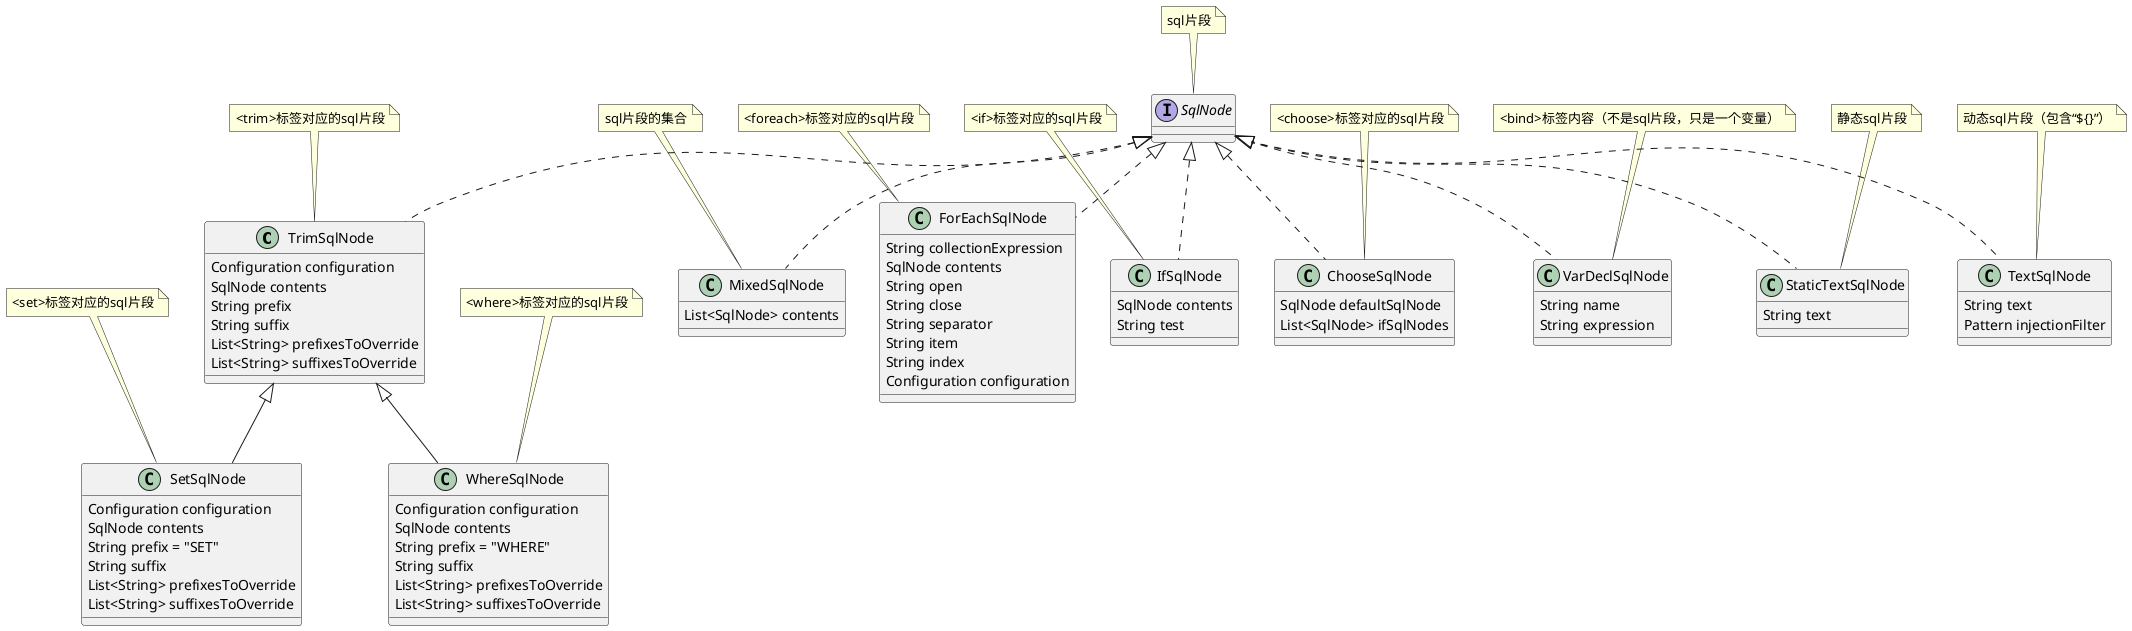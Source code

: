 @startuml


class TrimSqlNode implements SqlNode
note top of SqlNode
  sql片段
end note

TrimSqlNode : Configuration configuration
TrimSqlNode : SqlNode contents
TrimSqlNode : String prefix
TrimSqlNode : String suffix
TrimSqlNode : List<String> prefixesToOverride
TrimSqlNode : List<String> suffixesToOverride
note top of TrimSqlNode
  <trim>标签对应的sql片段
end note

class SetSqlNode extends TrimSqlNode

SetSqlNode : Configuration configuration
SetSqlNode : SqlNode contents
SetSqlNode : String prefix = "SET"
SetSqlNode : String suffix
SetSqlNode : List<String> prefixesToOverride
SetSqlNode : List<String> suffixesToOverride
note top of SetSqlNode
  <set>标签对应的sql片段
end note

class WhereSqlNode extends TrimSqlNode

WhereSqlNode : Configuration configuration
WhereSqlNode : SqlNode contents
WhereSqlNode : String prefix = "WHERE"
WhereSqlNode : String suffix
WhereSqlNode : List<String> prefixesToOverride
WhereSqlNode : List<String> suffixesToOverride
note top of WhereSqlNode
  <where>标签对应的sql片段
end note




class MixedSqlNode implements SqlNode
MixedSqlNode : List<SqlNode> contents
note top of MixedSqlNode
  sql片段的集合
end note

class ForEachSqlNode implements SqlNode

ForEachSqlNode : String collectionExpression
ForEachSqlNode : SqlNode contents
ForEachSqlNode : String open
ForEachSqlNode : String close
ForEachSqlNode : String separator
ForEachSqlNode : String item
ForEachSqlNode : String index
ForEachSqlNode : Configuration configuration
note top of ForEachSqlNode
  <foreach>标签对应的sql片段
end note

class IfSqlNode implements SqlNode

IfSqlNode : SqlNode contents
IfSqlNode : String test
note top of IfSqlNode
  <if>标签对应的sql片段
end note

class ChooseSqlNode implements SqlNode

ChooseSqlNode : SqlNode defaultSqlNode
ChooseSqlNode : List<SqlNode> ifSqlNodes
note top of ChooseSqlNode
  <choose>标签对应的sql片段
end note

class VarDeclSqlNode implements SqlNode

VarDeclSqlNode : String name
VarDeclSqlNode : String expression
note top of VarDeclSqlNode
  <bind>标签内容（不是sql片段，只是一个变量）
end note

class StaticTextSqlNode implements SqlNode

StaticTextSqlNode : String text
note top of StaticTextSqlNode
  静态sql片段
end note

class TextSqlNode implements SqlNode

TextSqlNode : String text
TextSqlNode : Pattern injectionFilter
note top of TextSqlNode
  动态sql片段（包含“${}”）
end note

@enduml